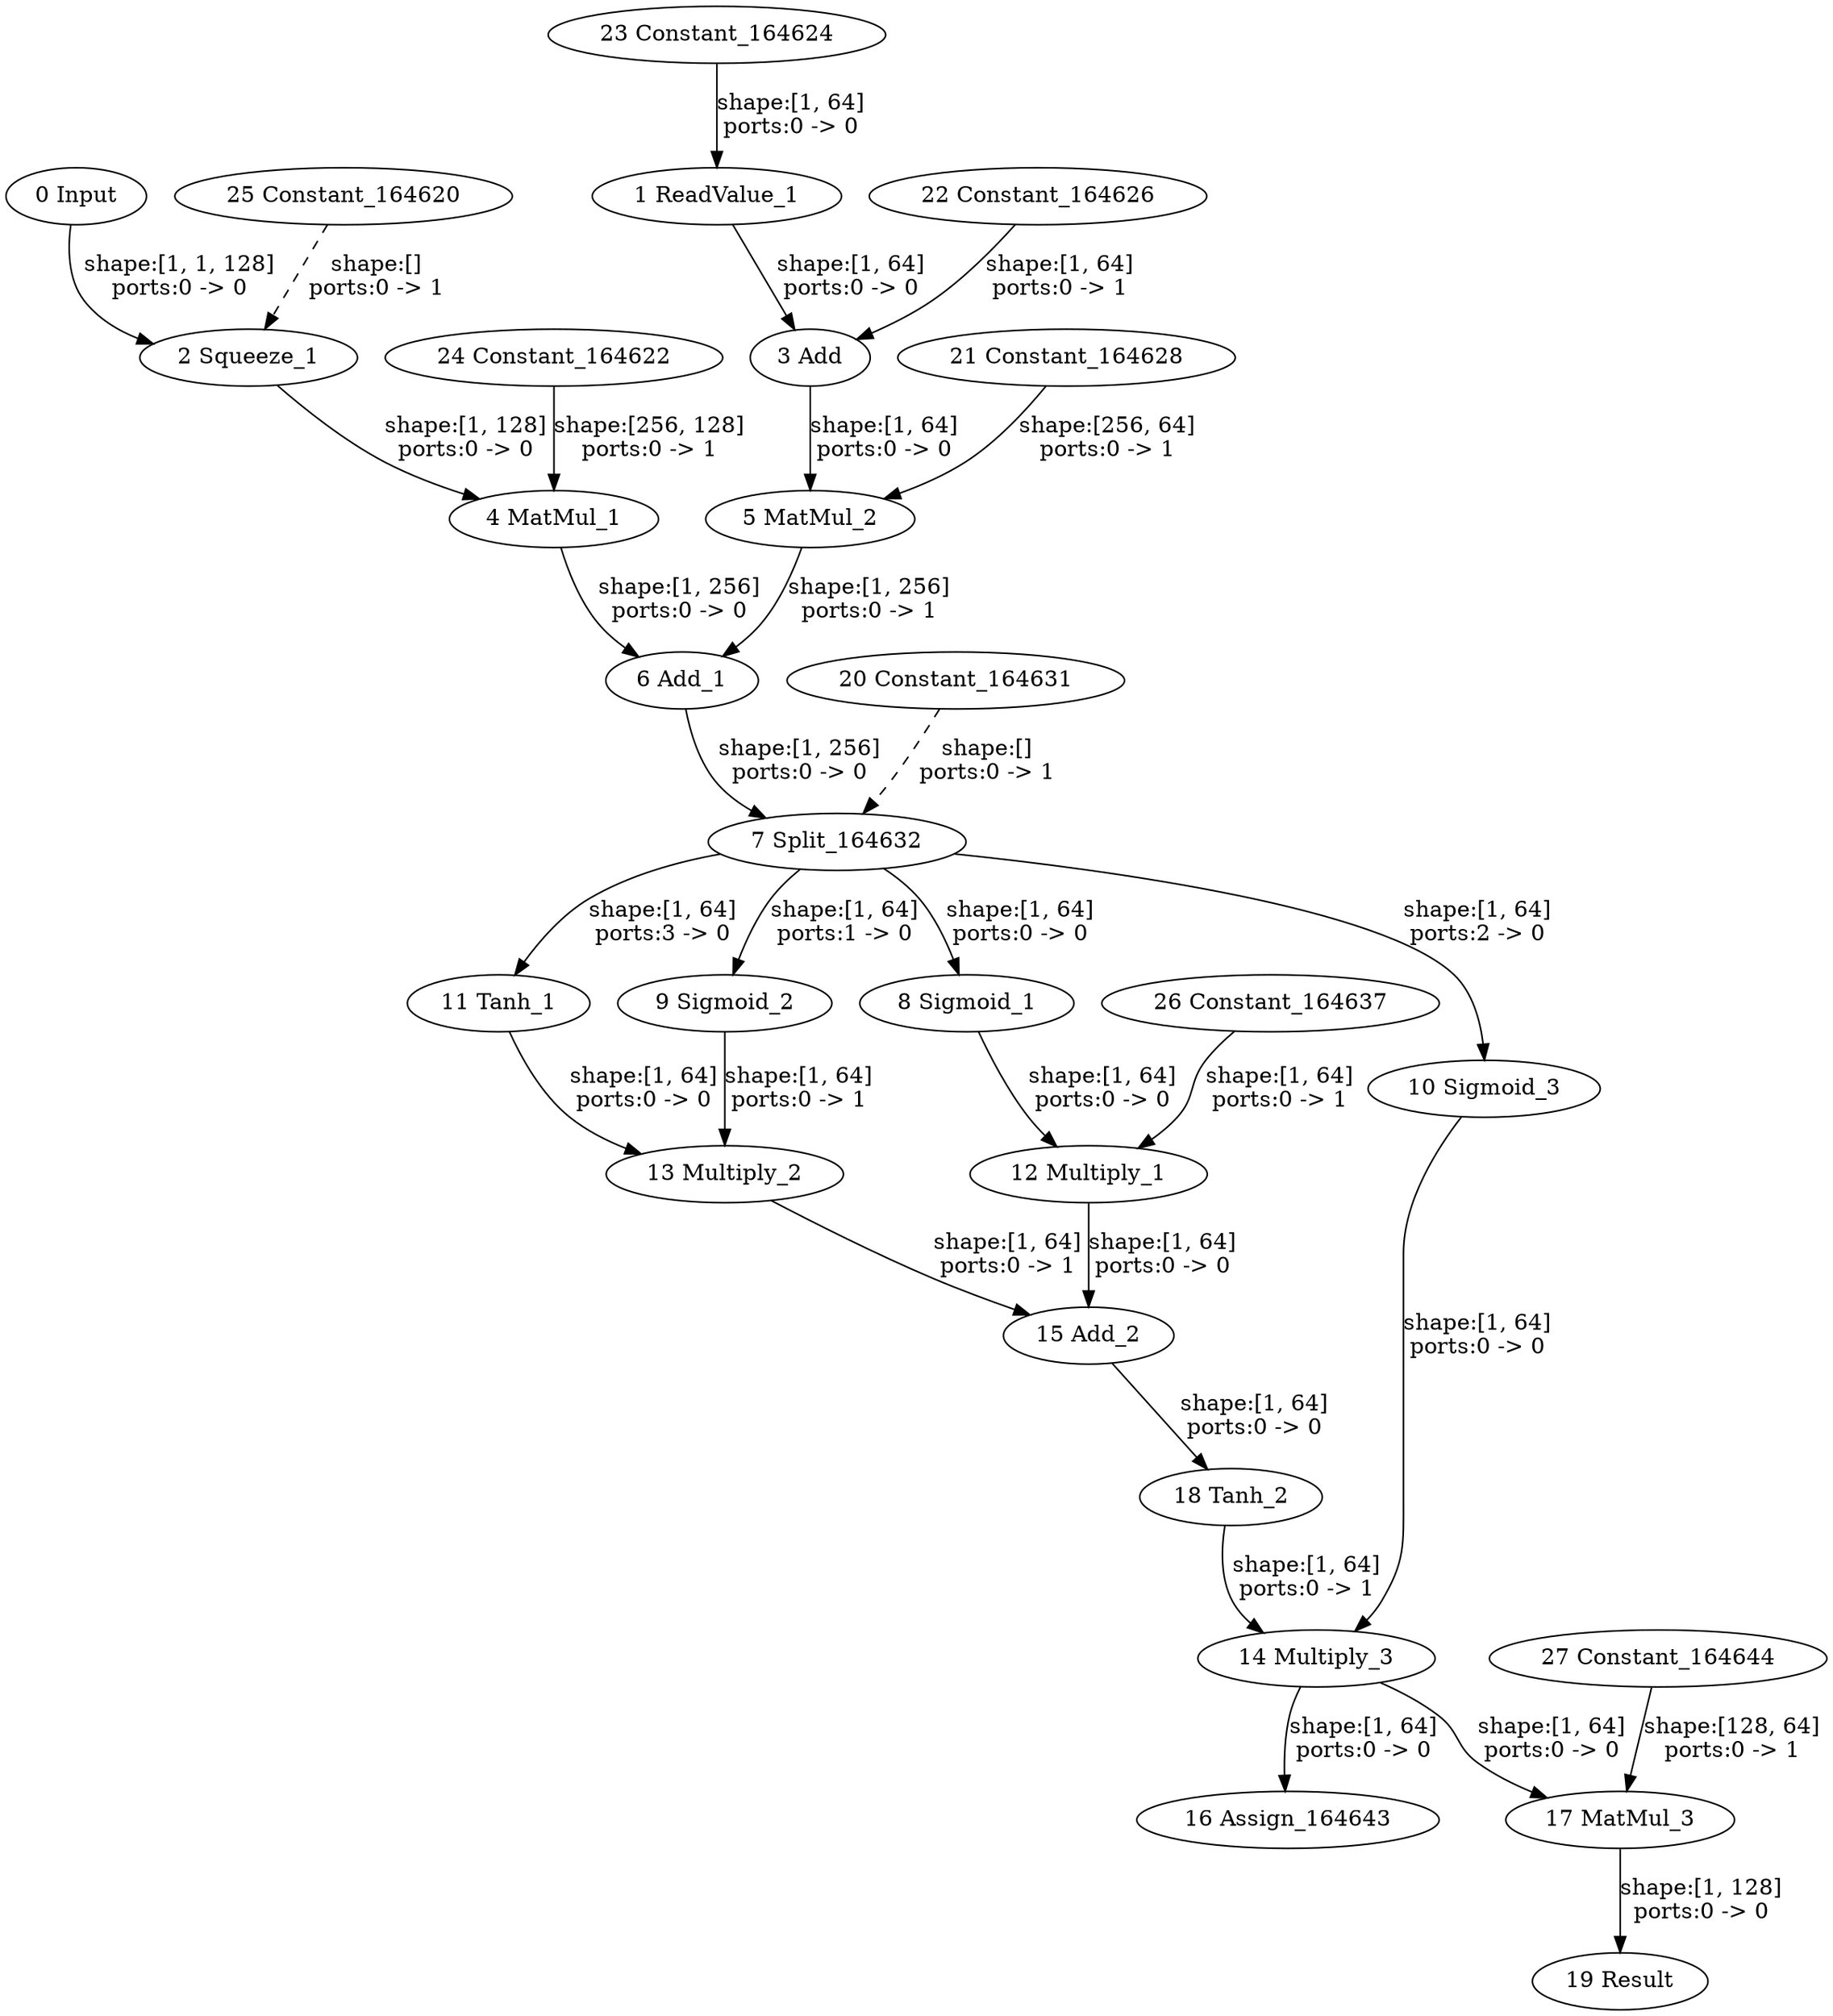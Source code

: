 strict digraph  {
"0 Input" [id=0, type=Parameter];
"1 ReadValue_1" [id=1, type=ReadValue];
"2 Squeeze_1" [id=2, type=Squeeze];
"3 Add" [id=3, type=Add];
"4 MatMul_1" [id=4, type=MatMul];
"5 MatMul_2" [id=5, type=MatMul];
"6 Add_1" [id=6, type=Add];
"7 Split_164632" [id=7, type=Split];
"8 Sigmoid_1" [id=8, type=Sigmoid];
"9 Sigmoid_2" [id=9, type=Sigmoid];
"10 Sigmoid_3" [id=10, type=Sigmoid];
"11 Tanh_1" [id=11, type=Tanh];
"12 Multiply_1" [id=12, type=Multiply];
"13 Multiply_2" [id=13, type=Multiply];
"14 Multiply_3" [id=14, type=Multiply];
"15 Add_2" [id=15, type=Add];
"16 Assign_164643" [id=16, type=Assign];
"17 MatMul_3" [id=17, type=MatMul];
"18 Tanh_2" [id=18, type=Tanh];
"19 Result" [id=19, type=Result];
"20 Constant_164631" [id=20, type=Constant];
"21 Constant_164628" [id=21, type=Constant];
"22 Constant_164626" [id=22, type=Constant];
"23 Constant_164624" [id=23, type=Constant];
"24 Constant_164622" [id=24, type=Constant];
"25 Constant_164620" [id=25, type=Constant];
"26 Constant_164637" [id=26, type=Constant];
"27 Constant_164644" [id=27, type=Constant];
"0 Input" -> "2 Squeeze_1"  [label="shape:[1, 1, 128]\nports:0 -> 0", style=solid];
"1 ReadValue_1" -> "3 Add"  [label="shape:[1, 64]\nports:0 -> 0", style=solid];
"2 Squeeze_1" -> "4 MatMul_1"  [label="shape:[1, 128]\nports:0 -> 0", style=solid];
"3 Add" -> "5 MatMul_2"  [label="shape:[1, 64]\nports:0 -> 0", style=solid];
"4 MatMul_1" -> "6 Add_1"  [label="shape:[1, 256]\nports:0 -> 0", style=solid];
"5 MatMul_2" -> "6 Add_1"  [label="shape:[1, 256]\nports:0 -> 1", style=solid];
"6 Add_1" -> "7 Split_164632"  [label="shape:[1, 256]\nports:0 -> 0", style=solid];
"7 Split_164632" -> "8 Sigmoid_1"  [label="shape:[1, 64]\nports:0 -> 0", style=solid];
"7 Split_164632" -> "9 Sigmoid_2"  [label="shape:[1, 64]\nports:1 -> 0", style=solid];
"7 Split_164632" -> "10 Sigmoid_3"  [label="shape:[1, 64]\nports:2 -> 0", style=solid];
"7 Split_164632" -> "11 Tanh_1"  [label="shape:[1, 64]\nports:3 -> 0", style=solid];
"8 Sigmoid_1" -> "12 Multiply_1"  [label="shape:[1, 64]\nports:0 -> 0", style=solid];
"9 Sigmoid_2" -> "13 Multiply_2"  [label="shape:[1, 64]\nports:0 -> 1", style=solid];
"10 Sigmoid_3" -> "14 Multiply_3"  [label="shape:[1, 64]\nports:0 -> 0", style=solid];
"11 Tanh_1" -> "13 Multiply_2"  [label="shape:[1, 64]\nports:0 -> 0", style=solid];
"12 Multiply_1" -> "15 Add_2"  [label="shape:[1, 64]\nports:0 -> 0", style=solid];
"13 Multiply_2" -> "15 Add_2"  [label="shape:[1, 64]\nports:0 -> 1", style=solid];
"14 Multiply_3" -> "16 Assign_164643"  [label="shape:[1, 64]\nports:0 -> 0", style=solid];
"14 Multiply_3" -> "17 MatMul_3"  [label="shape:[1, 64]\nports:0 -> 0", style=solid];
"15 Add_2" -> "18 Tanh_2"  [label="shape:[1, 64]\nports:0 -> 0", style=solid];
"17 MatMul_3" -> "19 Result"  [label="shape:[1, 128]\nports:0 -> 0", style=solid];
"18 Tanh_2" -> "14 Multiply_3"  [label="shape:[1, 64]\nports:0 -> 1", style=solid];
"20 Constant_164631" -> "7 Split_164632"  [label="shape:[]\nports:0 -> 1", style=dashed];
"21 Constant_164628" -> "5 MatMul_2"  [label="shape:[256, 64]\nports:0 -> 1", style=solid];
"22 Constant_164626" -> "3 Add"  [label="shape:[1, 64]\nports:0 -> 1", style=solid];
"23 Constant_164624" -> "1 ReadValue_1"  [label="shape:[1, 64]\nports:0 -> 0", style=solid];
"24 Constant_164622" -> "4 MatMul_1"  [label="shape:[256, 128]\nports:0 -> 1", style=solid];
"25 Constant_164620" -> "2 Squeeze_1"  [label="shape:[]\nports:0 -> 1", style=dashed];
"26 Constant_164637" -> "12 Multiply_1"  [label="shape:[1, 64]\nports:0 -> 1", style=solid];
"27 Constant_164644" -> "17 MatMul_3"  [label="shape:[128, 64]\nports:0 -> 1", style=solid];
}
